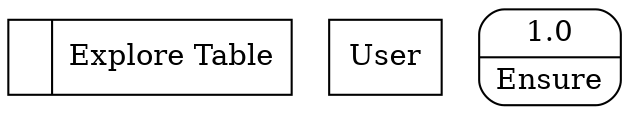 digraph dfd2{ 
node[shape=record]
200 [label="<f0>  |<f1> Explore Table " ];
201 [label="User" shape=box];
202 [label="{<f0> 1.0|<f1> Ensure }" shape=Mrecord];
}